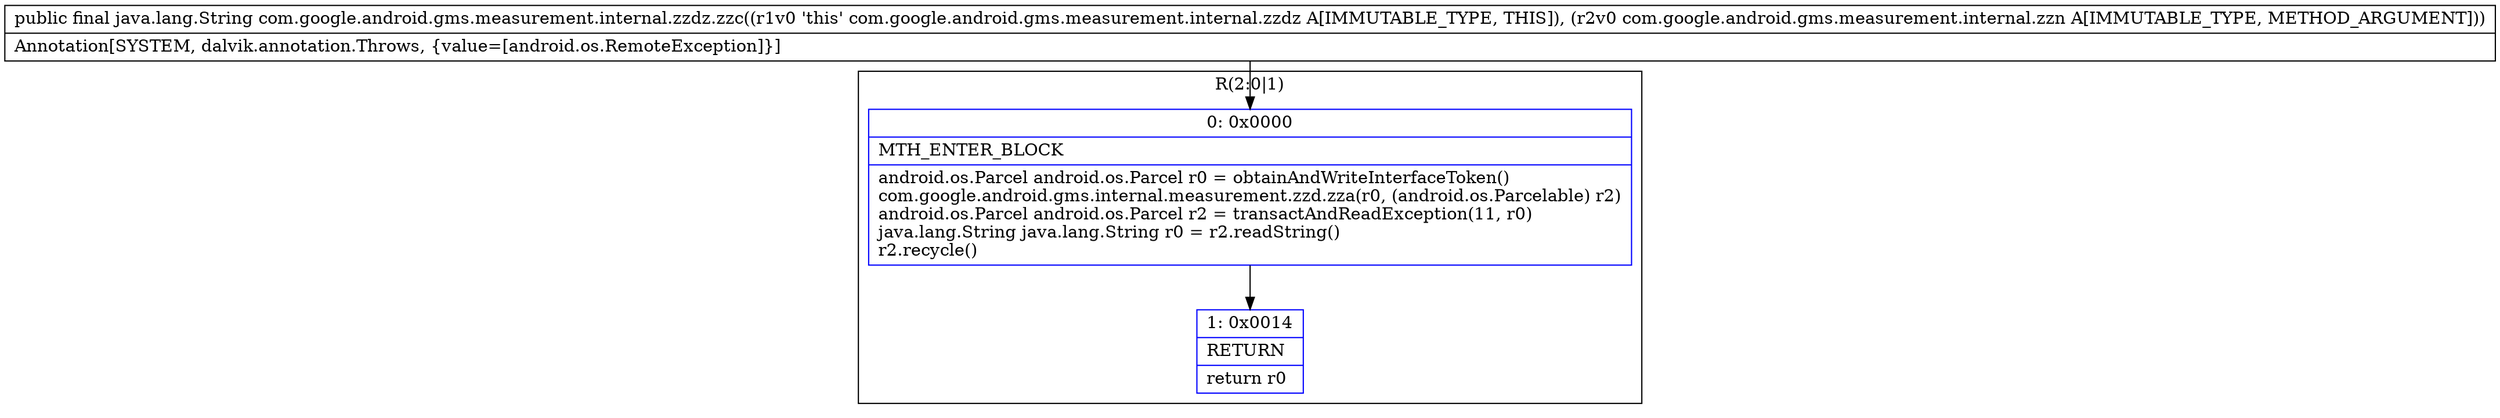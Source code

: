 digraph "CFG forcom.google.android.gms.measurement.internal.zzdz.zzc(Lcom\/google\/android\/gms\/measurement\/internal\/zzn;)Ljava\/lang\/String;" {
subgraph cluster_Region_1737413649 {
label = "R(2:0|1)";
node [shape=record,color=blue];
Node_0 [shape=record,label="{0\:\ 0x0000|MTH_ENTER_BLOCK\l|android.os.Parcel android.os.Parcel r0 = obtainAndWriteInterfaceToken()\lcom.google.android.gms.internal.measurement.zzd.zza(r0, (android.os.Parcelable) r2)\landroid.os.Parcel android.os.Parcel r2 = transactAndReadException(11, r0)\ljava.lang.String java.lang.String r0 = r2.readString()\lr2.recycle()\l}"];
Node_1 [shape=record,label="{1\:\ 0x0014|RETURN\l|return r0\l}"];
}
MethodNode[shape=record,label="{public final java.lang.String com.google.android.gms.measurement.internal.zzdz.zzc((r1v0 'this' com.google.android.gms.measurement.internal.zzdz A[IMMUTABLE_TYPE, THIS]), (r2v0 com.google.android.gms.measurement.internal.zzn A[IMMUTABLE_TYPE, METHOD_ARGUMENT]))  | Annotation[SYSTEM, dalvik.annotation.Throws, \{value=[android.os.RemoteException]\}]\l}"];
MethodNode -> Node_0;
Node_0 -> Node_1;
}

